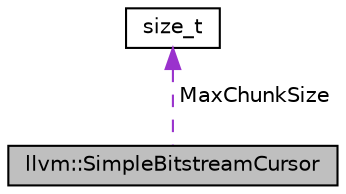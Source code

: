 digraph "llvm::SimpleBitstreamCursor"
{
 // LATEX_PDF_SIZE
  bgcolor="transparent";
  edge [fontname="Helvetica",fontsize="10",labelfontname="Helvetica",labelfontsize="10"];
  node [fontname="Helvetica",fontsize="10",shape="box"];
  Node1 [label="llvm::SimpleBitstreamCursor",height=0.2,width=0.4,color="black", fillcolor="grey75", style="filled", fontcolor="black",tooltip="This represents a position within a bitstream."];
  Node2 -> Node1 [dir="back",color="darkorchid3",fontsize="10",style="dashed",label=" MaxChunkSize" ,fontname="Helvetica"];
  Node2 [label="size_t",height=0.2,width=0.4,color="black",URL="$classsize__t.html",tooltip=" "];
}
